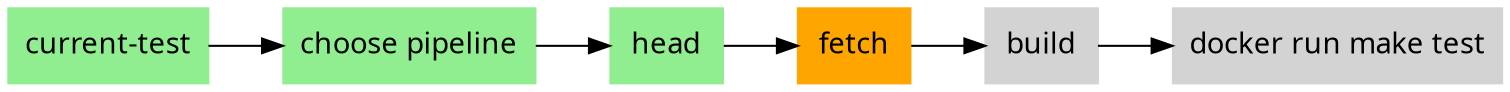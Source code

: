 digraph pipeline {
  graph [fontname="ui-system,sans-serif"]
  node [fontname="ui-system,sans-serif",shape="box"]
  edge [fontname="ui-system,sans-serif"]
  rankdir=LR
  n3 [label="current-test",color="#90ee90",fillcolor="#90ee90",style="filled"]
  n2 [label="choose pipeline",color="#90ee90",fillcolor="#90ee90",style="filled"]
  n6 [label="head",color="#90ee90",fillcolor="#90ee90",style="filled"]
  n5 [label="fetch",color="#ffa500",fillcolor="#ffa500",style="filled"]
  n4 [label="build",color="#d3d3d3",fillcolor="#d3d3d3",style="filled"]
  n1 [label="docker run make test",color="#d3d3d3",fillcolor="#d3d3d3",style="filled"]
  n4 -> n1
  n5 -> n4
  n6 -> n5
  n2 -> n6
  n3 -> n2
  }
